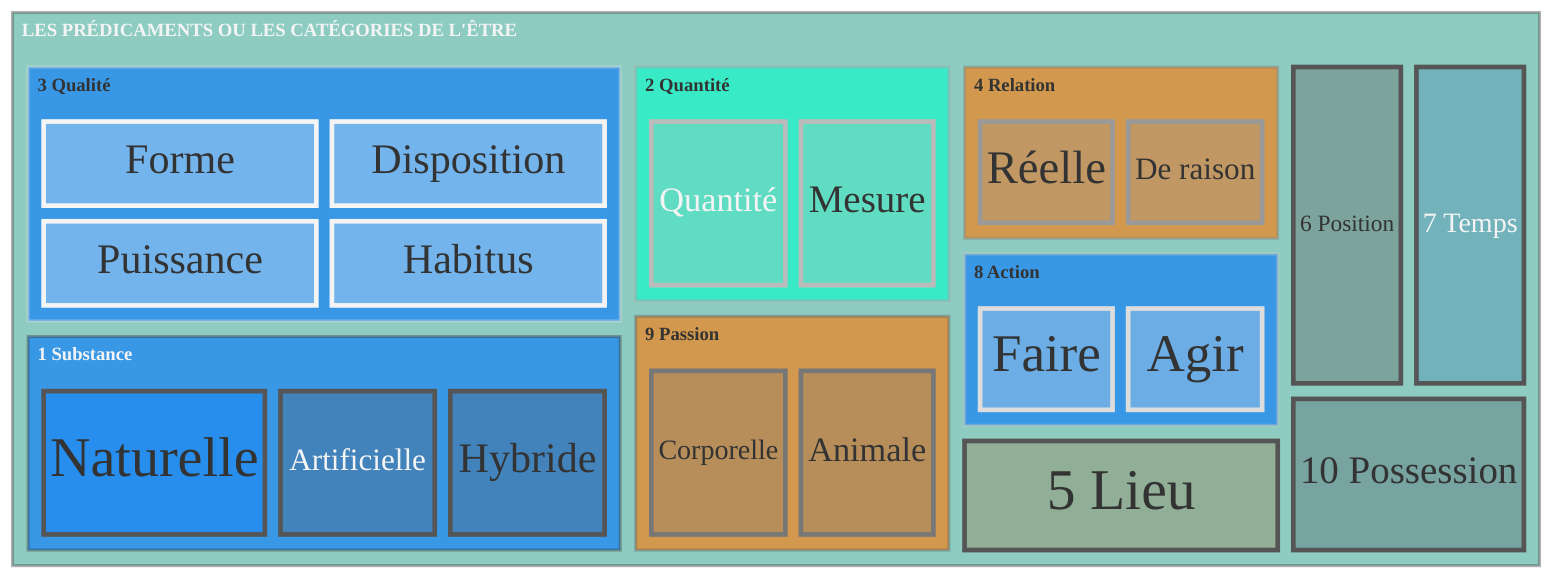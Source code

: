 ---
config:
  theme: neutral
  themeVariables:
    fontFamily: verdana
  treemap:
    showValues: false
    labelFontSize: 24
---
treemap-beta
"LES PRÉDICAMENTS OU LES CATÉGORIES DE L'ÊTRE":::menthe
  "1 Substance":::azul
    "Naturelle": 28:::azul
    "Artificielle": 20
    "Hybride": 20
  "2 Quantité":::turquoise
    "Quantité": 20
    "Mesure": 20
  "3 Qualité":::azul
    "Forme": 20
    "Puissance": 20
    "Disposition": 20
    "Habitus": 20
  "4 Relation":::orange
    "Réelle": 15
    "De raison": 15
  "5 Lieu": 20:::ocre
  "6 Position": 20:::marron
  "7 Temps": 20:::bleu
  "8 Action":::azul
    "Faire": 15
    "Agir": 15
  "9 Passion":::orange
    "Corporelle": 20
    "Animale": 20
  "10 Possession": 20:::ardoise
classDef azul fill:#07F
classDef turquoise fill:#0FC
classDef orange fill:#F70
classDef ocre fill:#963
classDef bleu fill:#37A
classDef menthe fill:#4A9
classDef marron fill:#544
classDef ardoise fill:#445